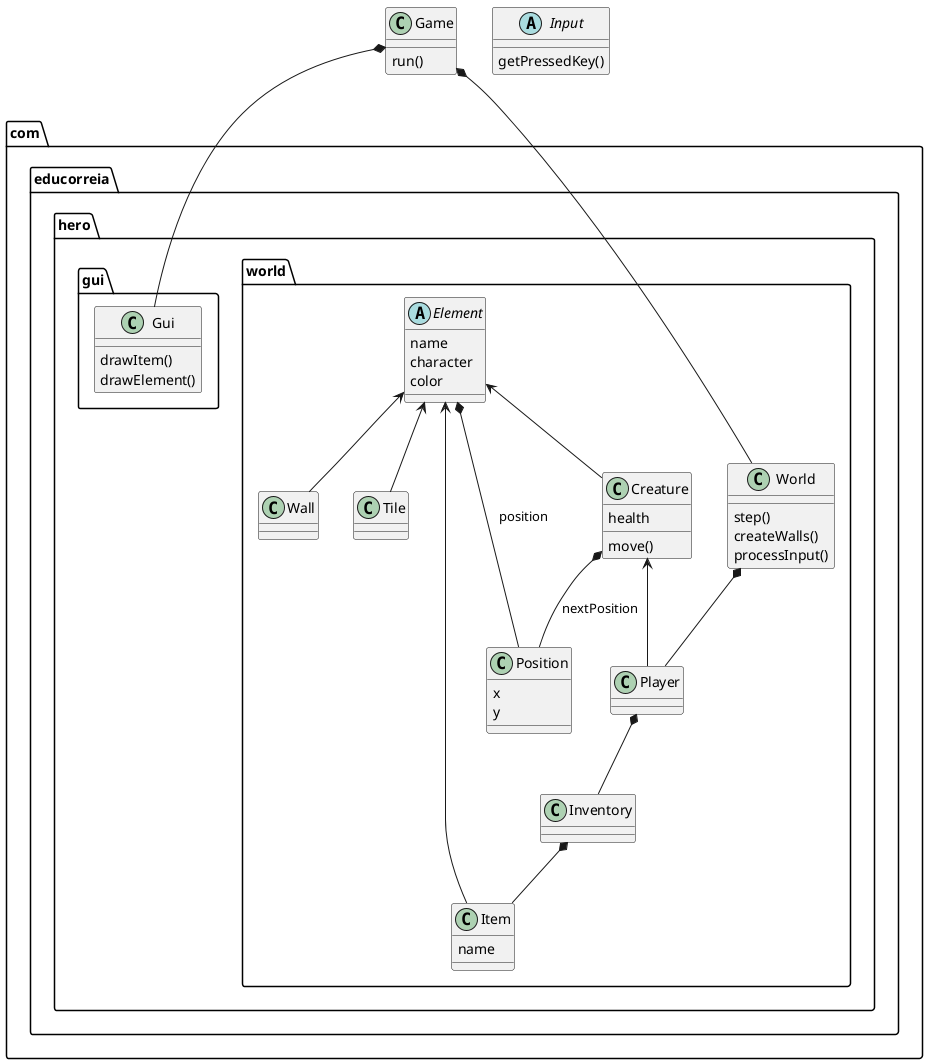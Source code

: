@startuml hero

class Game {
    run()
}

abstract class Input {
    getPressedKey()
}

package com.educorreia.hero.world {
    class World {
        step()
        createWalls()
        processInput()
    }

    class Position {
        x
        y
    }

    abstract class Element {
        name
        character
        color
    }

    class Creature {
        health
        
        move()
    }

    class Item {
        name
    }

    Creature <-- Player
    Creature *-- Position : nextPosition

    World *-- Player

    Element <-- Creature
    Element <-- Item
    Element <-- Wall
    Element <-- Tile

    Element *-- Position : position

    Player *-- Inventory

    Inventory *-- Item
}

package com.educorreia.hero.gui {
    class Gui {
        drawItem()
        drawElement()
    }
}

Game *-- Gui
Game *-- World

@enduml